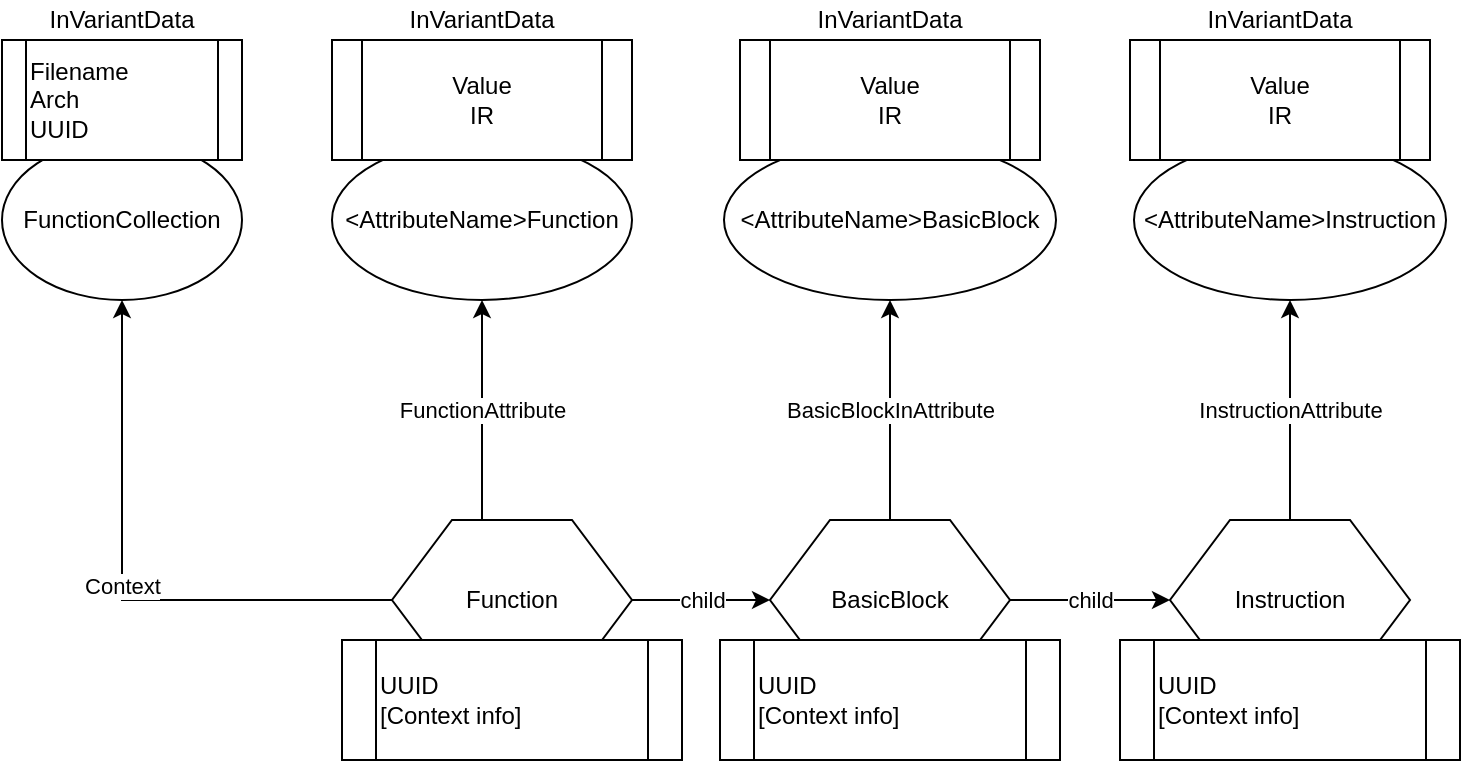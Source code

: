 <mxfile version="12.4.2" type="device" pages="1"><diagram id="bcFqXS2yl1Sr107ikY4w" name="Page-1"><mxGraphModel dx="1024" dy="593" grid="1" gridSize="10" guides="1" tooltips="1" connect="1" arrows="1" fold="1" page="1" pageScale="1" pageWidth="850" pageHeight="1100" math="0" shadow="0"><root><mxCell id="0"/><mxCell id="1" parent="0"/><mxCell id="XnRK6Sr7lQeAUw-V274N-1" value="FunctionCollection" style="ellipse;whiteSpace=wrap;html=1;" parent="1" vertex="1"><mxGeometry x="80" y="100" width="120" height="80" as="geometry"/></mxCell><mxCell id="XnRK6Sr7lQeAUw-V274N-2" value="&amp;lt;AttributeName&amp;gt;Function" style="ellipse;whiteSpace=wrap;html=1;" parent="1" vertex="1"><mxGeometry x="245" y="100" width="150" height="80" as="geometry"/></mxCell><mxCell id="XnRK6Sr7lQeAUw-V274N-3" value="&amp;lt;AttributeName&amp;gt;BasicBlock" style="ellipse;whiteSpace=wrap;html=1;" parent="1" vertex="1"><mxGeometry x="441" y="100" width="166" height="80" as="geometry"/></mxCell><mxCell id="XnRK6Sr7lQeAUw-V274N-4" value="&amp;lt;AttributeName&amp;gt;Instruction" style="ellipse;whiteSpace=wrap;html=1;" parent="1" vertex="1"><mxGeometry x="646" y="100" width="156" height="80" as="geometry"/></mxCell><mxCell id="XnRK6Sr7lQeAUw-V274N-5" value="InVariantData" style="text;html=1;strokeColor=none;fillColor=none;align=center;verticalAlign=middle;whiteSpace=wrap;rounded=0;" parent="1" vertex="1"><mxGeometry x="120" y="30" width="40" height="20" as="geometry"/></mxCell><mxCell id="XnRK6Sr7lQeAUw-V274N-6" value="Filename&lt;br&gt;Arch&lt;br&gt;UUID" style="shape=process;whiteSpace=wrap;html=1;backgroundOutline=1;align=left;" parent="1" vertex="1"><mxGeometry x="80" y="50" width="120" height="60" as="geometry"/></mxCell><mxCell id="XnRK6Sr7lQeAUw-V274N-7" value="InVariantData" style="text;html=1;strokeColor=none;fillColor=none;align=center;verticalAlign=middle;whiteSpace=wrap;rounded=0;" parent="1" vertex="1"><mxGeometry x="300" y="30" width="40" height="20" as="geometry"/></mxCell><mxCell id="XnRK6Sr7lQeAUw-V274N-19" value="Context" style="edgeStyle=orthogonalEdgeStyle;rounded=0;orthogonalLoop=1;jettySize=auto;html=1;" parent="1" source="XnRK6Sr7lQeAUw-V274N-13" edge="1"><mxGeometry relative="1" as="geometry"><mxPoint x="140" y="180" as="targetPoint"/><Array as="points"><mxPoint x="140" y="330"/></Array></mxGeometry></mxCell><mxCell id="Gk66a18uzSzmDGvEPxr9-5" value="child" style="edgeStyle=orthogonalEdgeStyle;rounded=0;orthogonalLoop=1;jettySize=auto;html=1;exitX=1;exitY=0.5;exitDx=0;exitDy=0;" parent="1" source="XnRK6Sr7lQeAUw-V274N-13" target="Gk66a18uzSzmDGvEPxr9-4" edge="1"><mxGeometry relative="1" as="geometry"><mxPoint x="402" y="330" as="sourcePoint"/></mxGeometry></mxCell><mxCell id="XnRK6Sr7lQeAUw-V274N-13" value="Function" style="shape=hexagon;perimeter=hexagonPerimeter2;whiteSpace=wrap;html=1;" parent="1" vertex="1"><mxGeometry x="275" y="290" width="120" height="80" as="geometry"/></mxCell><mxCell id="Gk66a18uzSzmDGvEPxr9-11" value="child" style="edgeStyle=orthogonalEdgeStyle;rounded=0;orthogonalLoop=1;jettySize=auto;html=1;" parent="1" source="Gk66a18uzSzmDGvEPxr9-4" target="Gk66a18uzSzmDGvEPxr9-10" edge="1"><mxGeometry relative="1" as="geometry"/></mxCell><mxCell id="Gk66a18uzSzmDGvEPxr9-4" value="BasicBlock" style="shape=hexagon;perimeter=hexagonPerimeter2;whiteSpace=wrap;html=1;" parent="1" vertex="1"><mxGeometry x="464" y="290" width="120" height="80" as="geometry"/></mxCell><mxCell id="Gk66a18uzSzmDGvEPxr9-10" value="Instruction" style="shape=hexagon;perimeter=hexagonPerimeter2;whiteSpace=wrap;html=1;" parent="1" vertex="1"><mxGeometry x="664" y="290" width="120" height="80" as="geometry"/></mxCell><mxCell id="XnRK6Sr7lQeAUw-V274N-20" value="UUID&lt;br&gt;[Context info]" style="shape=process;whiteSpace=wrap;html=1;backgroundOutline=1;align=left;" parent="1" vertex="1"><mxGeometry x="250" y="350" width="170" height="60" as="geometry"/></mxCell><mxCell id="XnRK6Sr7lQeAUw-V274N-21" value="InVariantData" style="text;html=1;strokeColor=none;fillColor=none;align=center;verticalAlign=middle;whiteSpace=wrap;rounded=0;" parent="1" vertex="1"><mxGeometry x="504" y="30" width="40" height="20" as="geometry"/></mxCell><mxCell id="XnRK6Sr7lQeAUw-V274N-23" value="InVariantData" style="text;html=1;strokeColor=none;fillColor=none;align=center;verticalAlign=middle;whiteSpace=wrap;rounded=0;" parent="1" vertex="1"><mxGeometry x="699" y="30" width="40" height="20" as="geometry"/></mxCell><mxCell id="XnRK6Sr7lQeAUw-V274N-24" value="Value&lt;br&gt;IR&lt;br&gt;" style="shape=process;whiteSpace=wrap;html=1;backgroundOutline=1;align=center;" parent="1" vertex="1"><mxGeometry x="644" y="50" width="150" height="60" as="geometry"/></mxCell><mxCell id="XnRK6Sr7lQeAUw-V274N-25" value="FunctionAttribute" style="rounded=0;orthogonalLoop=1;jettySize=auto;html=1;exitX=0.375;exitY=0;exitDx=0;exitDy=0;entryX=0.5;entryY=1;entryDx=0;entryDy=0;" parent="1" source="XnRK6Sr7lQeAUw-V274N-13" target="XnRK6Sr7lQeAUw-V274N-2" edge="1"><mxGeometry relative="1" as="geometry"><mxPoint x="395" y="290" as="sourcePoint"/><mxPoint x="195" y="139" as="targetPoint"/></mxGeometry></mxCell><mxCell id="XnRK6Sr7lQeAUw-V274N-26" value="BasicBlockInAttribute" style="rounded=0;orthogonalLoop=1;jettySize=auto;html=1;entryX=0.5;entryY=1;entryDx=0;entryDy=0;exitX=0.5;exitY=0;exitDx=0;exitDy=0;" parent="1" source="Gk66a18uzSzmDGvEPxr9-4" target="XnRK6Sr7lQeAUw-V274N-3" edge="1"><mxGeometry relative="1" as="geometry"><mxPoint x="534" y="280" as="sourcePoint"/><mxPoint x="364" y="180" as="targetPoint"/></mxGeometry></mxCell><mxCell id="XnRK6Sr7lQeAUw-V274N-27" value="InstructionAttribute" style="rounded=0;orthogonalLoop=1;jettySize=auto;html=1;exitX=0.5;exitY=0;exitDx=0;exitDy=0;entryX=0.5;entryY=1;entryDx=0;entryDy=0;" parent="1" source="Gk66a18uzSzmDGvEPxr9-10" target="XnRK6Sr7lQeAUw-V274N-4" edge="1"><mxGeometry relative="1" as="geometry"><mxPoint x="584" y="340" as="sourcePoint"/><mxPoint x="519" y="230" as="targetPoint"/></mxGeometry></mxCell><mxCell id="Gk66a18uzSzmDGvEPxr9-13" value="UUID&lt;br&gt;[Context info]" style="shape=process;whiteSpace=wrap;html=1;backgroundOutline=1;align=left;" parent="1" vertex="1"><mxGeometry x="439" y="350" width="170" height="60" as="geometry"/></mxCell><mxCell id="Gk66a18uzSzmDGvEPxr9-14" value="UUID&lt;br&gt;[Context info]" style="shape=process;whiteSpace=wrap;html=1;backgroundOutline=1;align=left;" parent="1" vertex="1"><mxGeometry x="639" y="350" width="170" height="60" as="geometry"/></mxCell><mxCell id="4i9V2TXQIA-COImY_lKb-4" value="Value&lt;br&gt;IR&lt;br&gt;" style="shape=process;whiteSpace=wrap;html=1;backgroundOutline=1;align=center;" vertex="1" parent="1"><mxGeometry x="449" y="50" width="150" height="60" as="geometry"/></mxCell><mxCell id="4i9V2TXQIA-COImY_lKb-5" value="Value&lt;br&gt;IR&lt;br&gt;" style="shape=process;whiteSpace=wrap;html=1;backgroundOutline=1;align=center;" vertex="1" parent="1"><mxGeometry x="245" y="50" width="150" height="60" as="geometry"/></mxCell></root></mxGraphModel></diagram></mxfile>